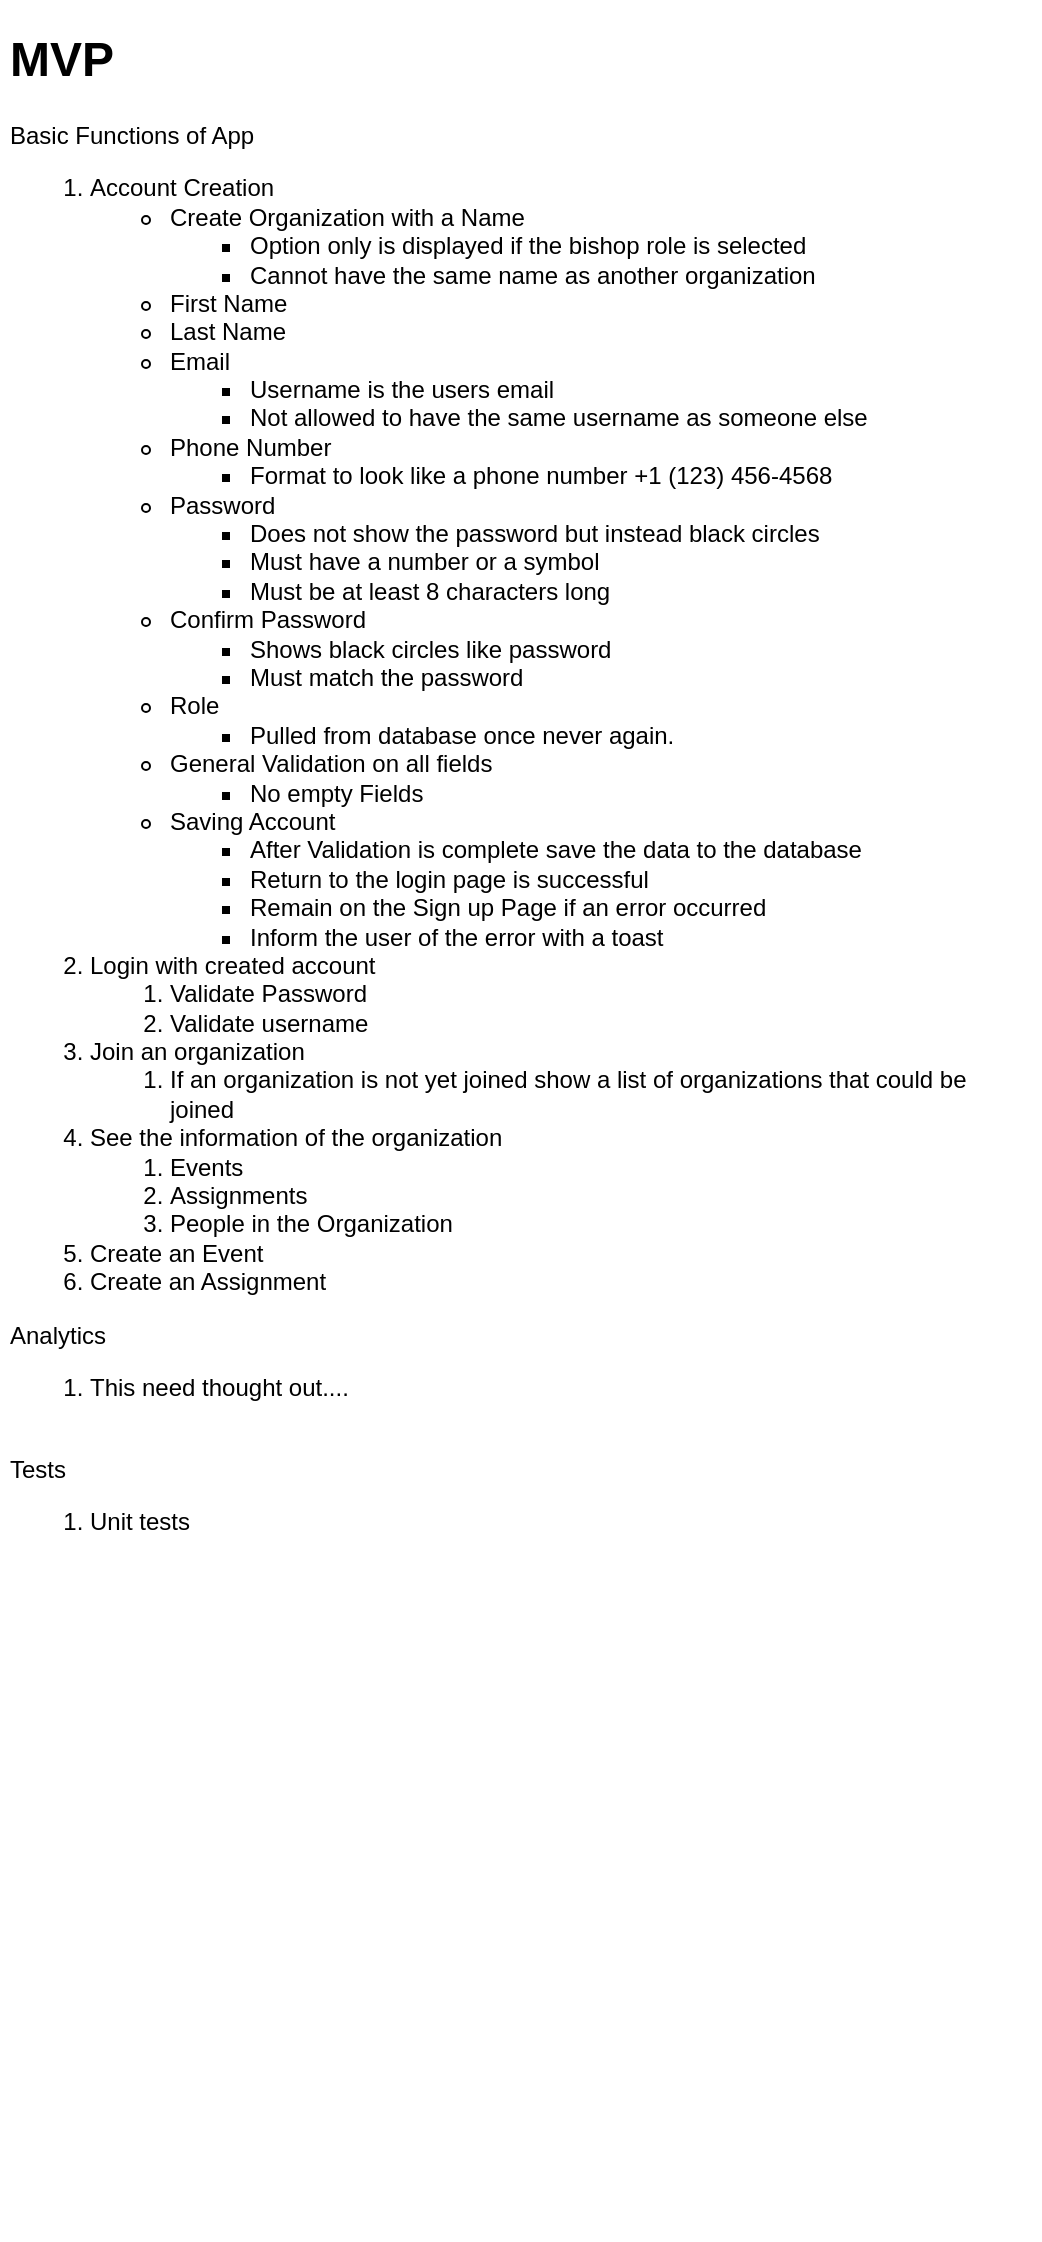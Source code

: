 <mxfile version="15.0.6" type="gitlab">
  <diagram id="RGLgWkfbOrkYHS0e3fRh" name="Page-1">
    <mxGraphModel dx="705" dy="685" grid="1" gridSize="10" guides="1" tooltips="1" connect="1" arrows="1" fold="1" page="1" pageScale="1" pageWidth="850" pageHeight="1100" math="0" shadow="0">
      <root>
        <mxCell id="0" />
        <mxCell id="1" parent="0" />
        <mxCell id="t722lZnYrscvM99BjGWm-2" value="&lt;h1&gt;MVP&lt;/h1&gt;&lt;div&gt;Basic Functions of App&lt;/div&gt;&lt;div&gt;&lt;ol&gt;&lt;li&gt;Account Creation&lt;/li&gt;&lt;ul&gt;&lt;li&gt;Create Organization with a Name&lt;br&gt;&lt;/li&gt;&lt;ul&gt;&lt;li&gt;Option only is displayed if the bishop role is selected&lt;/li&gt;&lt;li&gt;Cannot have the same name as another organization&lt;/li&gt;&lt;/ul&gt;&lt;li&gt;First Name&lt;br&gt;&lt;/li&gt;&lt;li&gt;Last Name&lt;br&gt;&lt;/li&gt;&lt;li&gt;Email&lt;br&gt;&lt;/li&gt;&lt;/ul&gt;&lt;ol&gt;&lt;ul&gt;&lt;li&gt;&lt;span&gt;Username is the users email&lt;/span&gt;&lt;/li&gt;&lt;li&gt;Not allowed to have the same username as someone else&lt;br&gt;&lt;/li&gt;&lt;/ul&gt;&lt;/ol&gt;&lt;ul&gt;&lt;li&gt;Phone Number&lt;br&gt;&lt;/li&gt;&lt;ul&gt;&lt;li&gt;Format to look like a phone number +1 (123) 456-4568&lt;/li&gt;&lt;/ul&gt;&lt;li&gt;Password&lt;br&gt;&lt;/li&gt;&lt;/ul&gt;&lt;ol&gt;&lt;ul&gt;&lt;li&gt;&lt;span&gt;Does not show the password but instead black circles&lt;/span&gt;&lt;/li&gt;&lt;li&gt;&lt;span&gt;Must have a number or a symbol&lt;/span&gt;&lt;/li&gt;&lt;li&gt;Must be at least 8 characters long&lt;/li&gt;&lt;/ul&gt;&lt;/ol&gt;&lt;ul&gt;&lt;li&gt;Confirm Password&lt;br&gt;&lt;/li&gt;&lt;/ul&gt;&lt;ol&gt;&lt;ul&gt;&lt;li&gt;&lt;span style=&quot;white-space: pre&quot;&gt;Shows black circles like password&lt;/span&gt;&lt;/li&gt;&lt;li&gt;&lt;span style=&quot;white-space: pre&quot;&gt;Must match the password&lt;/span&gt;&lt;/li&gt;&lt;/ul&gt;&lt;/ol&gt;&lt;ul&gt;&lt;li&gt;Role&lt;/li&gt;&lt;ul&gt;&lt;li&gt;&lt;span style=&quot;white-space: pre&quot;&gt;Pulled from database once never again.&lt;/span&gt;&lt;/li&gt;&lt;/ul&gt;&lt;li&gt;General Validation on all fields&lt;br&gt;&lt;/li&gt;&lt;/ul&gt;&lt;ol&gt;&lt;ul&gt;&lt;li&gt;&lt;span&gt;No empty Fields&lt;/span&gt;&lt;/li&gt;&lt;/ul&gt;&lt;/ol&gt;&lt;ul&gt;&lt;li&gt;Saving Account&lt;/li&gt;&lt;/ul&gt;&lt;ol&gt;&lt;ul&gt;&lt;li&gt;After Validation is complete save the data to the database&lt;/li&gt;&lt;li&gt;Return to the login page is successful&lt;/li&gt;&lt;li&gt;Remain on the Sign up Page if an error occurred&lt;/li&gt;&lt;li&gt;Inform the user of the error with a toast&lt;/li&gt;&lt;/ul&gt;&lt;/ol&gt;&lt;li&gt;Login with created account&lt;/li&gt;&lt;ol&gt;&lt;li&gt;Validate Password&lt;/li&gt;&lt;li&gt;Validate username&lt;/li&gt;&lt;/ol&gt;&lt;li&gt;Join an organization&lt;/li&gt;&lt;ol&gt;&lt;li&gt;If an organization is not yet joined show a list of organizations that could be joined&lt;/li&gt;&lt;/ol&gt;&lt;li&gt;See the information of the organization&lt;/li&gt;&lt;ol&gt;&lt;li&gt;Events&lt;/li&gt;&lt;li&gt;Assignments&lt;/li&gt;&lt;li&gt;People in the Organization&lt;/li&gt;&lt;/ol&gt;&lt;li&gt;Create an Event&lt;/li&gt;&lt;li&gt;Create an Assignment&lt;/li&gt;&lt;/ol&gt;&lt;div&gt;Analytics&lt;/div&gt;&lt;/div&gt;&lt;div&gt;&lt;ol&gt;&lt;li&gt;This need thought out....&lt;/li&gt;&lt;/ol&gt;&lt;/div&gt;&lt;div&gt;&lt;br&gt;&lt;/div&gt;&lt;div&gt;Tests&lt;/div&gt;&lt;div&gt;&lt;ol&gt;&lt;li&gt;Unit tests&lt;/li&gt;&lt;/ol&gt;&lt;/div&gt;" style="text;html=1;spacing=5;spacingTop=-20;whiteSpace=wrap;overflow=hidden;rounded=0;fillColor=#ffffff;" parent="1" vertex="1">
          <mxGeometry x="10" y="10" width="520" height="1110" as="geometry" />
        </mxCell>
      </root>
    </mxGraphModel>
  </diagram>
</mxfile>
